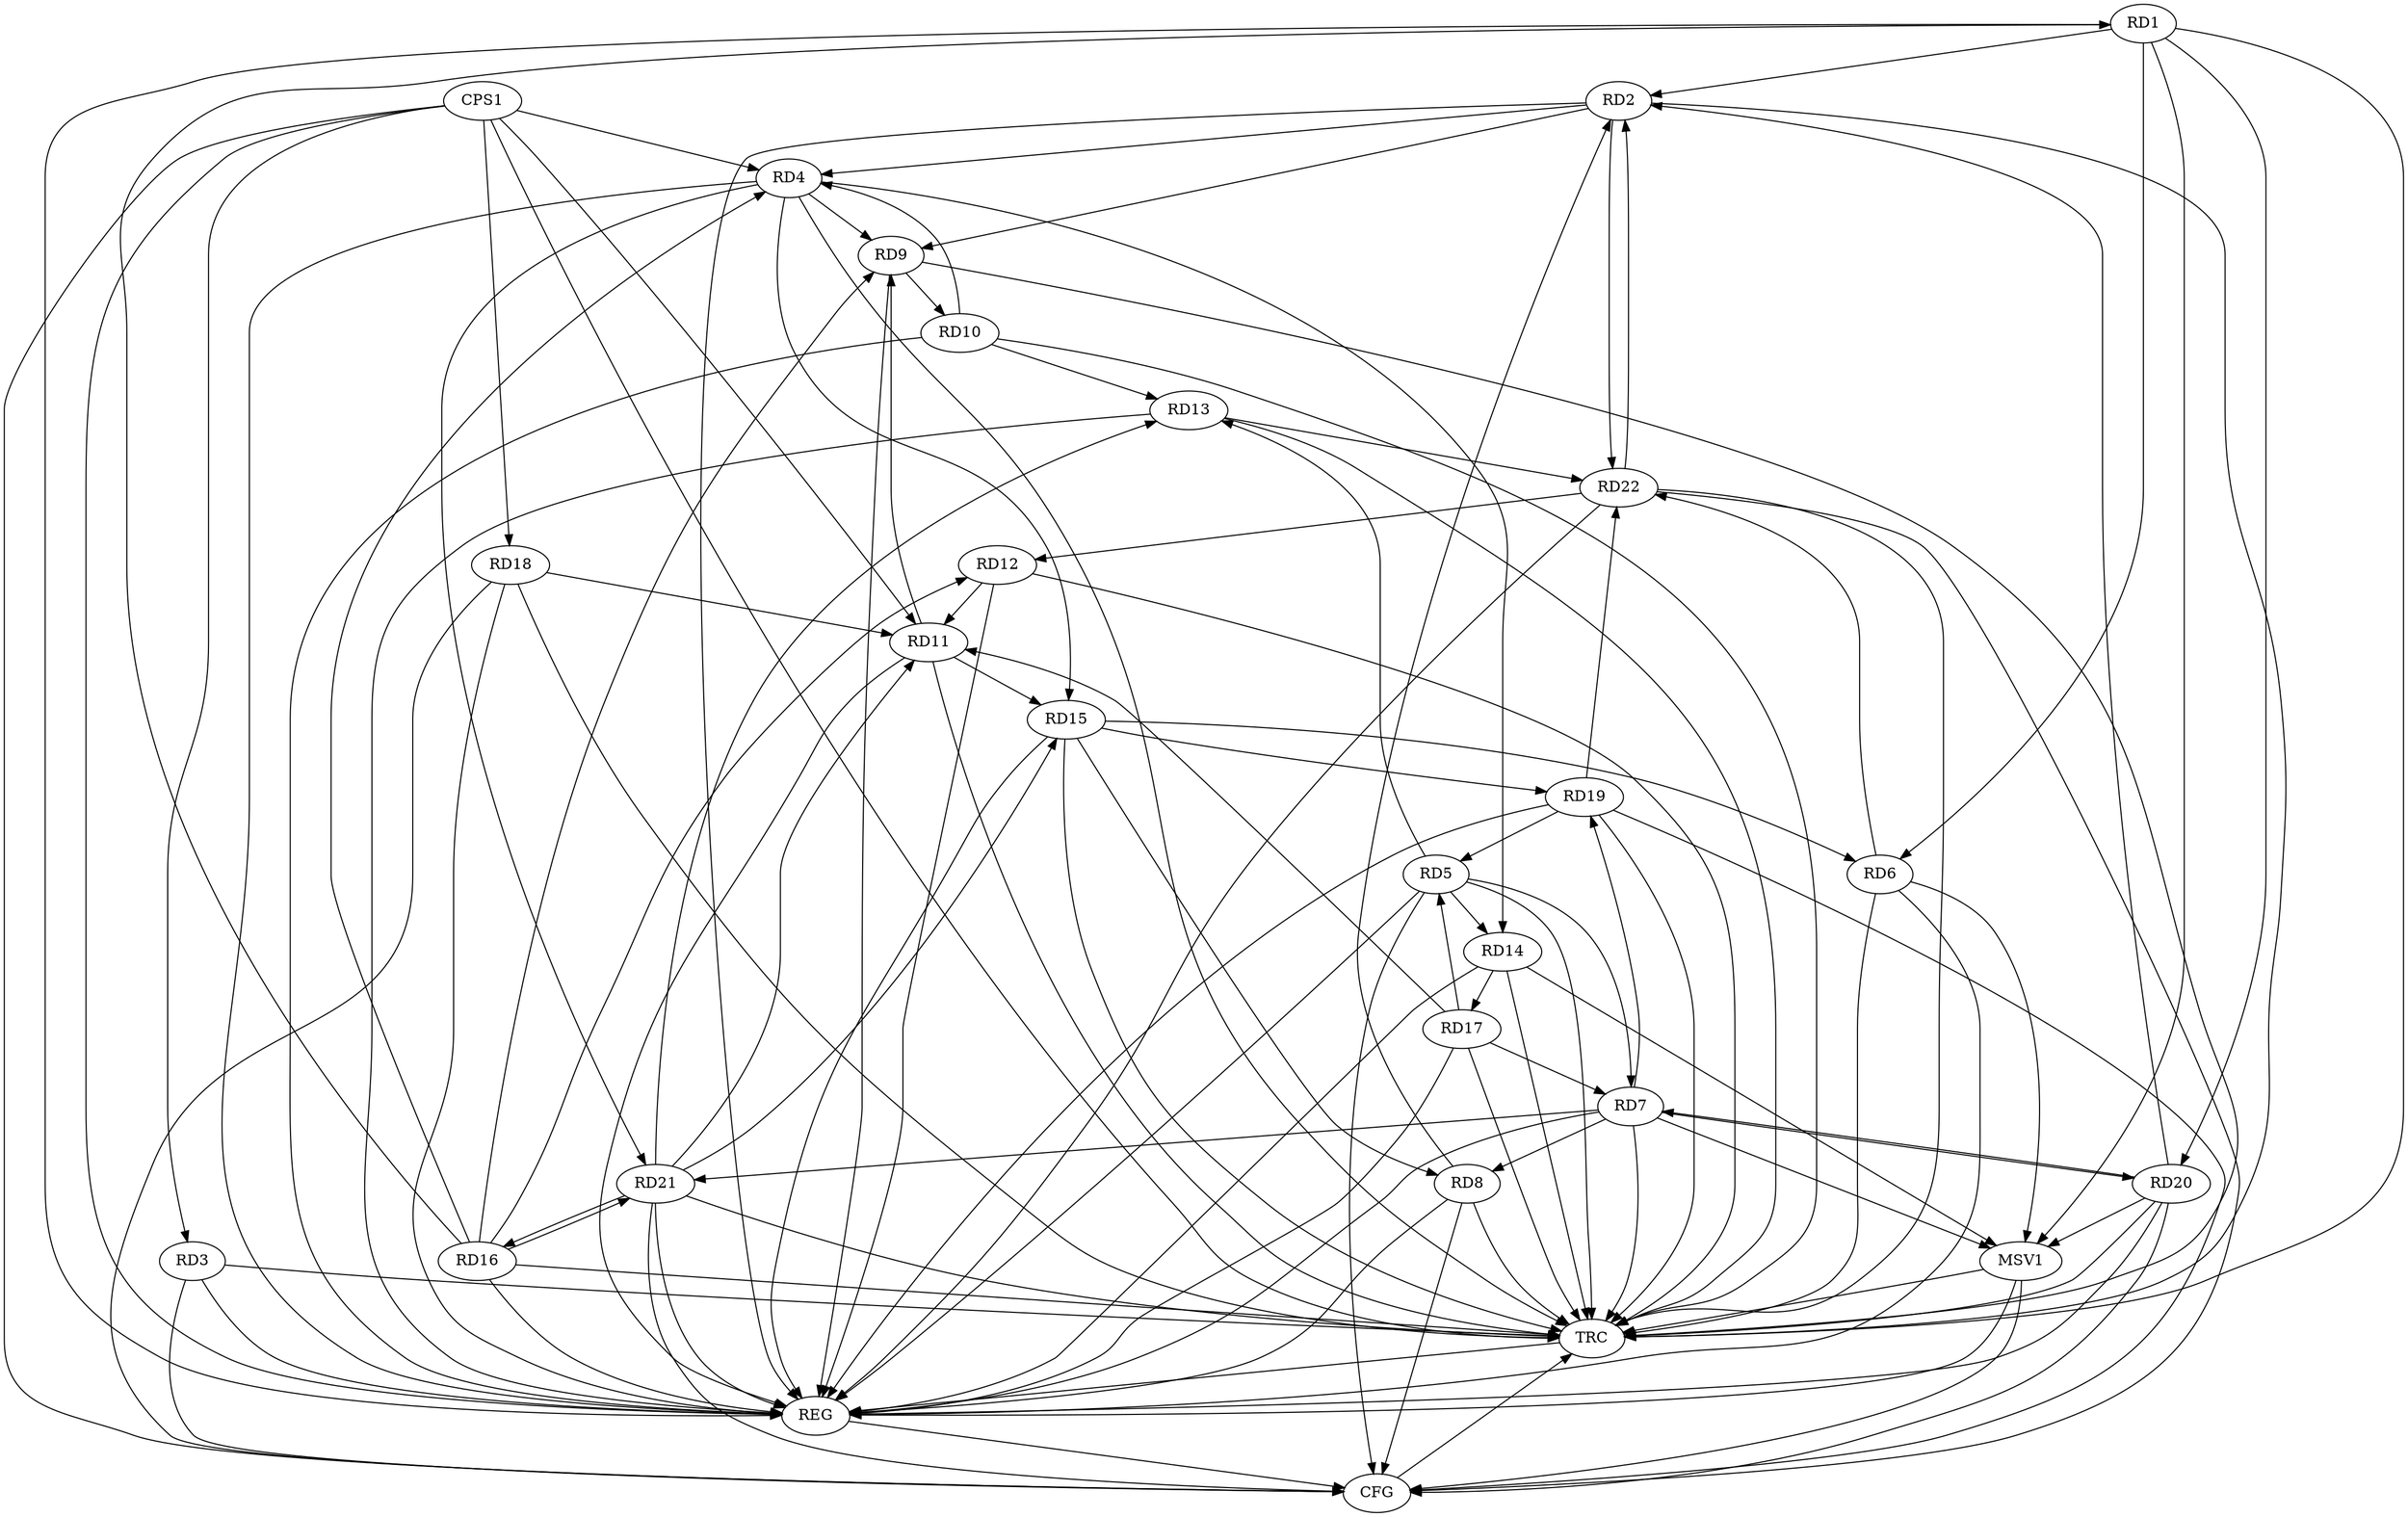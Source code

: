 strict digraph G {
  RD1 [ label="RD1" ];
  RD2 [ label="RD2" ];
  RD3 [ label="RD3" ];
  RD4 [ label="RD4" ];
  RD5 [ label="RD5" ];
  RD6 [ label="RD6" ];
  RD7 [ label="RD7" ];
  RD8 [ label="RD8" ];
  RD9 [ label="RD9" ];
  RD10 [ label="RD10" ];
  RD11 [ label="RD11" ];
  RD12 [ label="RD12" ];
  RD13 [ label="RD13" ];
  RD14 [ label="RD14" ];
  RD15 [ label="RD15" ];
  RD16 [ label="RD16" ];
  RD17 [ label="RD17" ];
  RD18 [ label="RD18" ];
  RD19 [ label="RD19" ];
  RD20 [ label="RD20" ];
  RD21 [ label="RD21" ];
  RD22 [ label="RD22" ];
  CPS1 [ label="CPS1" ];
  REG [ label="REG" ];
  CFG [ label="CFG" ];
  TRC [ label="TRC" ];
  MSV1 [ label="MSV1" ];
  RD1 -> RD2;
  RD1 -> RD6;
  RD16 -> RD1;
  RD1 -> RD20;
  RD2 -> RD4;
  RD8 -> RD2;
  RD2 -> RD9;
  RD20 -> RD2;
  RD2 -> RD22;
  RD22 -> RD2;
  RD4 -> RD9;
  RD10 -> RD4;
  RD4 -> RD14;
  RD4 -> RD15;
  RD16 -> RD4;
  RD4 -> RD21;
  RD5 -> RD7;
  RD5 -> RD13;
  RD5 -> RD14;
  RD17 -> RD5;
  RD19 -> RD5;
  RD15 -> RD6;
  RD6 -> RD22;
  RD7 -> RD8;
  RD17 -> RD7;
  RD7 -> RD19;
  RD7 -> RD20;
  RD20 -> RD7;
  RD7 -> RD21;
  RD15 -> RD8;
  RD9 -> RD10;
  RD11 -> RD9;
  RD16 -> RD9;
  RD10 -> RD13;
  RD11 -> RD15;
  RD21 -> RD11;
  RD16 -> RD12;
  RD22 -> RD12;
  RD21 -> RD13;
  RD13 -> RD22;
  RD14 -> RD17;
  RD15 -> RD19;
  RD21 -> RD15;
  RD16 -> RD21;
  RD21 -> RD16;
  RD19 -> RD22;
  CPS1 -> RD3;
  CPS1 -> RD18;
  CPS1 -> RD4;
  CPS1 -> RD11;
  RD1 -> REG;
  RD2 -> REG;
  RD3 -> REG;
  RD4 -> REG;
  RD5 -> REG;
  RD6 -> REG;
  RD7 -> REG;
  RD8 -> REG;
  RD9 -> REG;
  RD10 -> REG;
  RD11 -> REG;
  RD12 -> REG;
  RD13 -> REG;
  RD14 -> REG;
  RD15 -> REG;
  RD16 -> REG;
  RD17 -> REG;
  RD18 -> REG;
  RD19 -> REG;
  RD20 -> REG;
  RD21 -> REG;
  RD22 -> REG;
  CPS1 -> REG;
  RD8 -> CFG;
  RD19 -> CFG;
  RD18 -> CFG;
  RD5 -> CFG;
  RD3 -> CFG;
  RD22 -> CFG;
  RD21 -> CFG;
  CPS1 -> CFG;
  RD20 -> CFG;
  REG -> CFG;
  RD1 -> TRC;
  RD2 -> TRC;
  RD3 -> TRC;
  RD4 -> TRC;
  RD5 -> TRC;
  RD6 -> TRC;
  RD7 -> TRC;
  RD8 -> TRC;
  RD9 -> TRC;
  RD10 -> TRC;
  RD11 -> TRC;
  RD12 -> TRC;
  RD13 -> TRC;
  RD14 -> TRC;
  RD15 -> TRC;
  RD16 -> TRC;
  RD17 -> TRC;
  RD18 -> TRC;
  RD19 -> TRC;
  RD20 -> TRC;
  RD21 -> TRC;
  RD22 -> TRC;
  CPS1 -> TRC;
  CFG -> TRC;
  TRC -> REG;
  RD18 -> RD11;
  RD12 -> RD11;
  RD17 -> RD11;
  RD1 -> MSV1;
  RD6 -> MSV1;
  RD7 -> MSV1;
  RD14 -> MSV1;
  RD20 -> MSV1;
  MSV1 -> REG;
  MSV1 -> TRC;
  MSV1 -> CFG;
}
